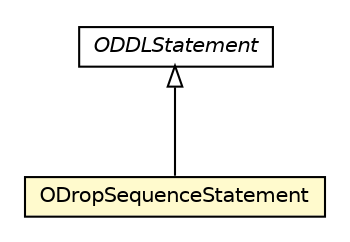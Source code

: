#!/usr/local/bin/dot
#
# Class diagram 
# Generated by UMLGraph version R5_6-24-gf6e263 (http://www.umlgraph.org/)
#

digraph G {
	edge [fontname="Helvetica",fontsize=10,labelfontname="Helvetica",labelfontsize=10];
	node [fontname="Helvetica",fontsize=10,shape=plaintext];
	nodesep=0.25;
	ranksep=0.5;
	// com.orientechnologies.orient.core.sql.parser.ODDLStatement
	c2988310 [label=<<table title="com.orientechnologies.orient.core.sql.parser.ODDLStatement" border="0" cellborder="1" cellspacing="0" cellpadding="2" port="p" href="./ODDLStatement.html">
		<tr><td><table border="0" cellspacing="0" cellpadding="1">
<tr><td align="center" balign="center"><font face="Helvetica-Oblique"> ODDLStatement </font></td></tr>
		</table></td></tr>
		</table>>, URL="./ODDLStatement.html", fontname="Helvetica", fontcolor="black", fontsize=10.0];
	// com.orientechnologies.orient.core.sql.parser.ODropSequenceStatement
	c2988323 [label=<<table title="com.orientechnologies.orient.core.sql.parser.ODropSequenceStatement" border="0" cellborder="1" cellspacing="0" cellpadding="2" port="p" bgcolor="lemonChiffon" href="./ODropSequenceStatement.html">
		<tr><td><table border="0" cellspacing="0" cellpadding="1">
<tr><td align="center" balign="center"> ODropSequenceStatement </td></tr>
		</table></td></tr>
		</table>>, URL="./ODropSequenceStatement.html", fontname="Helvetica", fontcolor="black", fontsize=10.0];
	//com.orientechnologies.orient.core.sql.parser.ODropSequenceStatement extends com.orientechnologies.orient.core.sql.parser.ODDLStatement
	c2988310:p -> c2988323:p [dir=back,arrowtail=empty];
}

